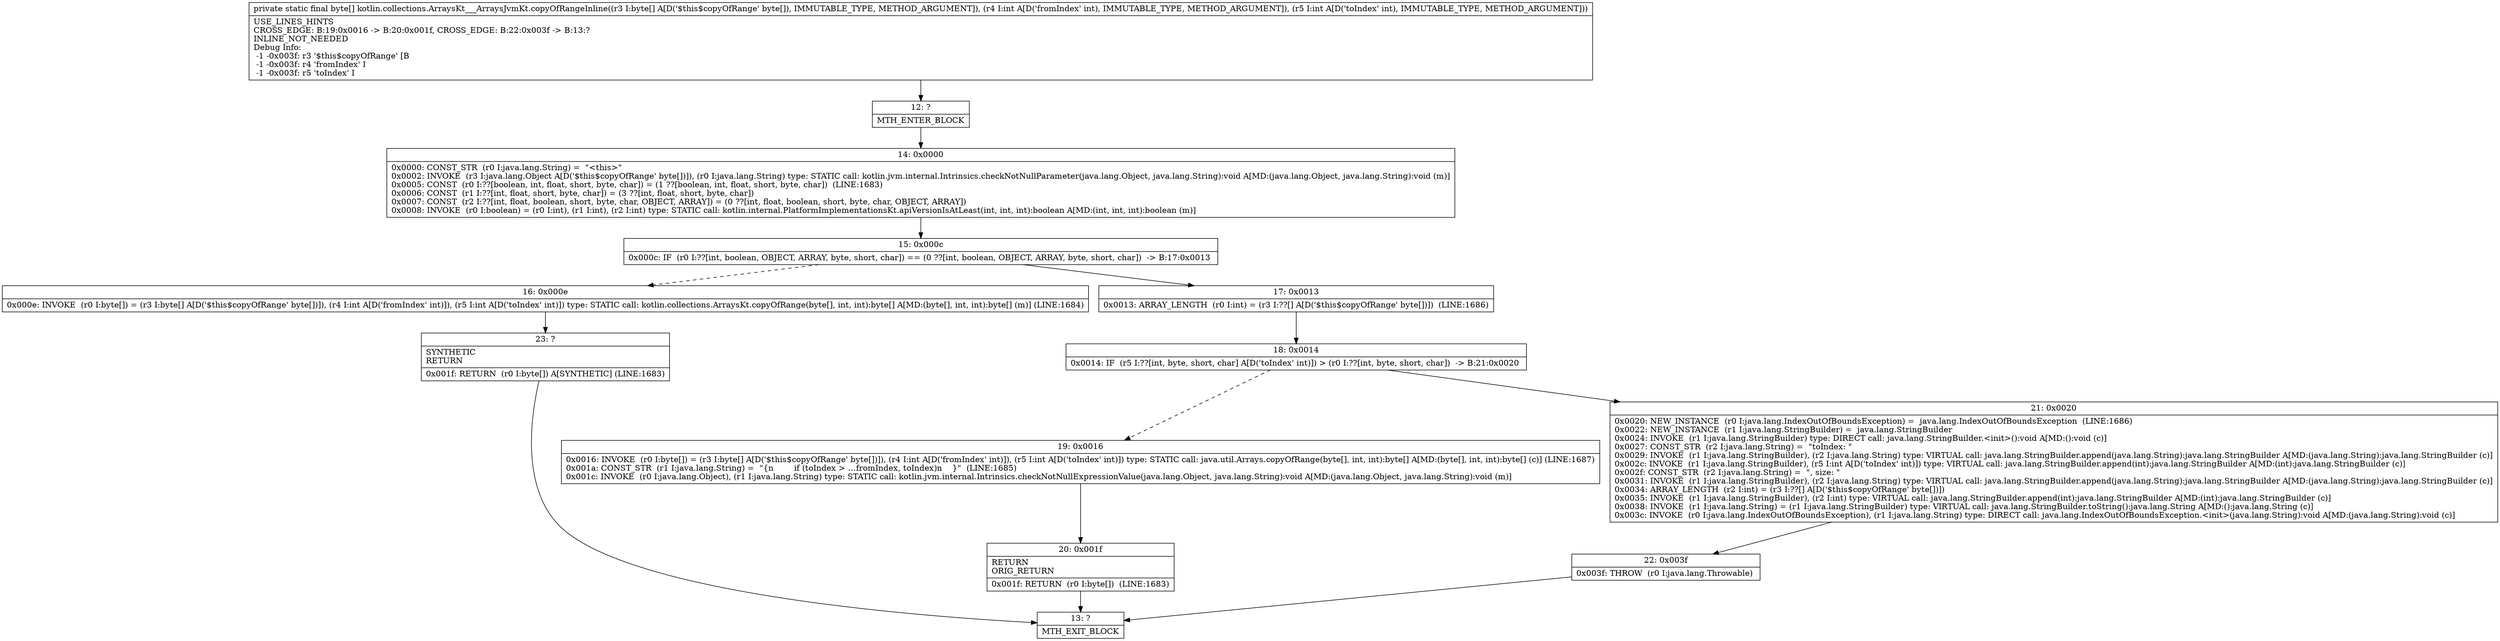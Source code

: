 digraph "CFG forkotlin.collections.ArraysKt___ArraysJvmKt.copyOfRangeInline([BII)[B" {
Node_12 [shape=record,label="{12\:\ ?|MTH_ENTER_BLOCK\l}"];
Node_14 [shape=record,label="{14\:\ 0x0000|0x0000: CONST_STR  (r0 I:java.lang.String) =  \"\<this\>\" \l0x0002: INVOKE  (r3 I:java.lang.Object A[D('$this$copyOfRange' byte[])]), (r0 I:java.lang.String) type: STATIC call: kotlin.jvm.internal.Intrinsics.checkNotNullParameter(java.lang.Object, java.lang.String):void A[MD:(java.lang.Object, java.lang.String):void (m)]\l0x0005: CONST  (r0 I:??[boolean, int, float, short, byte, char]) = (1 ??[boolean, int, float, short, byte, char])  (LINE:1683)\l0x0006: CONST  (r1 I:??[int, float, short, byte, char]) = (3 ??[int, float, short, byte, char]) \l0x0007: CONST  (r2 I:??[int, float, boolean, short, byte, char, OBJECT, ARRAY]) = (0 ??[int, float, boolean, short, byte, char, OBJECT, ARRAY]) \l0x0008: INVOKE  (r0 I:boolean) = (r0 I:int), (r1 I:int), (r2 I:int) type: STATIC call: kotlin.internal.PlatformImplementationsKt.apiVersionIsAtLeast(int, int, int):boolean A[MD:(int, int, int):boolean (m)]\l}"];
Node_15 [shape=record,label="{15\:\ 0x000c|0x000c: IF  (r0 I:??[int, boolean, OBJECT, ARRAY, byte, short, char]) == (0 ??[int, boolean, OBJECT, ARRAY, byte, short, char])  \-\> B:17:0x0013 \l}"];
Node_16 [shape=record,label="{16\:\ 0x000e|0x000e: INVOKE  (r0 I:byte[]) = (r3 I:byte[] A[D('$this$copyOfRange' byte[])]), (r4 I:int A[D('fromIndex' int)]), (r5 I:int A[D('toIndex' int)]) type: STATIC call: kotlin.collections.ArraysKt.copyOfRange(byte[], int, int):byte[] A[MD:(byte[], int, int):byte[] (m)] (LINE:1684)\l}"];
Node_23 [shape=record,label="{23\:\ ?|SYNTHETIC\lRETURN\l|0x001f: RETURN  (r0 I:byte[]) A[SYNTHETIC] (LINE:1683)\l}"];
Node_13 [shape=record,label="{13\:\ ?|MTH_EXIT_BLOCK\l}"];
Node_17 [shape=record,label="{17\:\ 0x0013|0x0013: ARRAY_LENGTH  (r0 I:int) = (r3 I:??[] A[D('$this$copyOfRange' byte[])])  (LINE:1686)\l}"];
Node_18 [shape=record,label="{18\:\ 0x0014|0x0014: IF  (r5 I:??[int, byte, short, char] A[D('toIndex' int)]) \> (r0 I:??[int, byte, short, char])  \-\> B:21:0x0020 \l}"];
Node_19 [shape=record,label="{19\:\ 0x0016|0x0016: INVOKE  (r0 I:byte[]) = (r3 I:byte[] A[D('$this$copyOfRange' byte[])]), (r4 I:int A[D('fromIndex' int)]), (r5 I:int A[D('toIndex' int)]) type: STATIC call: java.util.Arrays.copyOfRange(byte[], int, int):byte[] A[MD:(byte[], int, int):byte[] (c)] (LINE:1687)\l0x001a: CONST_STR  (r1 I:java.lang.String) =  \"\{n        if (toIndex \> …fromIndex, toIndex)n    \}\"  (LINE:1685)\l0x001c: INVOKE  (r0 I:java.lang.Object), (r1 I:java.lang.String) type: STATIC call: kotlin.jvm.internal.Intrinsics.checkNotNullExpressionValue(java.lang.Object, java.lang.String):void A[MD:(java.lang.Object, java.lang.String):void (m)]\l}"];
Node_20 [shape=record,label="{20\:\ 0x001f|RETURN\lORIG_RETURN\l|0x001f: RETURN  (r0 I:byte[])  (LINE:1683)\l}"];
Node_21 [shape=record,label="{21\:\ 0x0020|0x0020: NEW_INSTANCE  (r0 I:java.lang.IndexOutOfBoundsException) =  java.lang.IndexOutOfBoundsException  (LINE:1686)\l0x0022: NEW_INSTANCE  (r1 I:java.lang.StringBuilder) =  java.lang.StringBuilder \l0x0024: INVOKE  (r1 I:java.lang.StringBuilder) type: DIRECT call: java.lang.StringBuilder.\<init\>():void A[MD:():void (c)]\l0x0027: CONST_STR  (r2 I:java.lang.String) =  \"toIndex: \" \l0x0029: INVOKE  (r1 I:java.lang.StringBuilder), (r2 I:java.lang.String) type: VIRTUAL call: java.lang.StringBuilder.append(java.lang.String):java.lang.StringBuilder A[MD:(java.lang.String):java.lang.StringBuilder (c)]\l0x002c: INVOKE  (r1 I:java.lang.StringBuilder), (r5 I:int A[D('toIndex' int)]) type: VIRTUAL call: java.lang.StringBuilder.append(int):java.lang.StringBuilder A[MD:(int):java.lang.StringBuilder (c)]\l0x002f: CONST_STR  (r2 I:java.lang.String) =  \", size: \" \l0x0031: INVOKE  (r1 I:java.lang.StringBuilder), (r2 I:java.lang.String) type: VIRTUAL call: java.lang.StringBuilder.append(java.lang.String):java.lang.StringBuilder A[MD:(java.lang.String):java.lang.StringBuilder (c)]\l0x0034: ARRAY_LENGTH  (r2 I:int) = (r3 I:??[] A[D('$this$copyOfRange' byte[])]) \l0x0035: INVOKE  (r1 I:java.lang.StringBuilder), (r2 I:int) type: VIRTUAL call: java.lang.StringBuilder.append(int):java.lang.StringBuilder A[MD:(int):java.lang.StringBuilder (c)]\l0x0038: INVOKE  (r1 I:java.lang.String) = (r1 I:java.lang.StringBuilder) type: VIRTUAL call: java.lang.StringBuilder.toString():java.lang.String A[MD:():java.lang.String (c)]\l0x003c: INVOKE  (r0 I:java.lang.IndexOutOfBoundsException), (r1 I:java.lang.String) type: DIRECT call: java.lang.IndexOutOfBoundsException.\<init\>(java.lang.String):void A[MD:(java.lang.String):void (c)]\l}"];
Node_22 [shape=record,label="{22\:\ 0x003f|0x003f: THROW  (r0 I:java.lang.Throwable) \l}"];
MethodNode[shape=record,label="{private static final byte[] kotlin.collections.ArraysKt___ArraysJvmKt.copyOfRangeInline((r3 I:byte[] A[D('$this$copyOfRange' byte[]), IMMUTABLE_TYPE, METHOD_ARGUMENT]), (r4 I:int A[D('fromIndex' int), IMMUTABLE_TYPE, METHOD_ARGUMENT]), (r5 I:int A[D('toIndex' int), IMMUTABLE_TYPE, METHOD_ARGUMENT]))  | USE_LINES_HINTS\lCROSS_EDGE: B:19:0x0016 \-\> B:20:0x001f, CROSS_EDGE: B:22:0x003f \-\> B:13:?\lINLINE_NOT_NEEDED\lDebug Info:\l  \-1 \-0x003f: r3 '$this$copyOfRange' [B\l  \-1 \-0x003f: r4 'fromIndex' I\l  \-1 \-0x003f: r5 'toIndex' I\l}"];
MethodNode -> Node_12;Node_12 -> Node_14;
Node_14 -> Node_15;
Node_15 -> Node_16[style=dashed];
Node_15 -> Node_17;
Node_16 -> Node_23;
Node_23 -> Node_13;
Node_17 -> Node_18;
Node_18 -> Node_19[style=dashed];
Node_18 -> Node_21;
Node_19 -> Node_20;
Node_20 -> Node_13;
Node_21 -> Node_22;
Node_22 -> Node_13;
}

